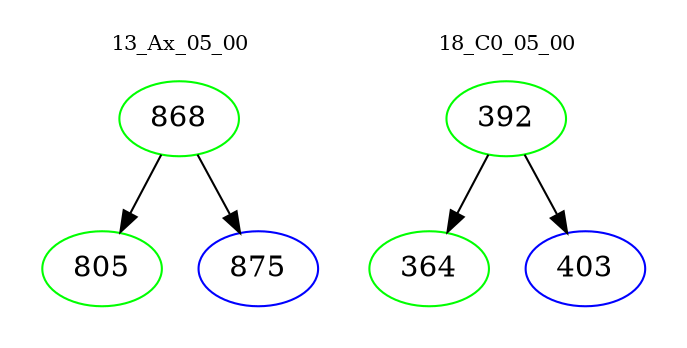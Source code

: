 digraph{
subgraph cluster_0 {
color = white
label = "13_Ax_05_00";
fontsize=10;
T0_868 [label="868", color="green"]
T0_868 -> T0_805 [color="black"]
T0_805 [label="805", color="green"]
T0_868 -> T0_875 [color="black"]
T0_875 [label="875", color="blue"]
}
subgraph cluster_1 {
color = white
label = "18_C0_05_00";
fontsize=10;
T1_392 [label="392", color="green"]
T1_392 -> T1_364 [color="black"]
T1_364 [label="364", color="green"]
T1_392 -> T1_403 [color="black"]
T1_403 [label="403", color="blue"]
}
}
